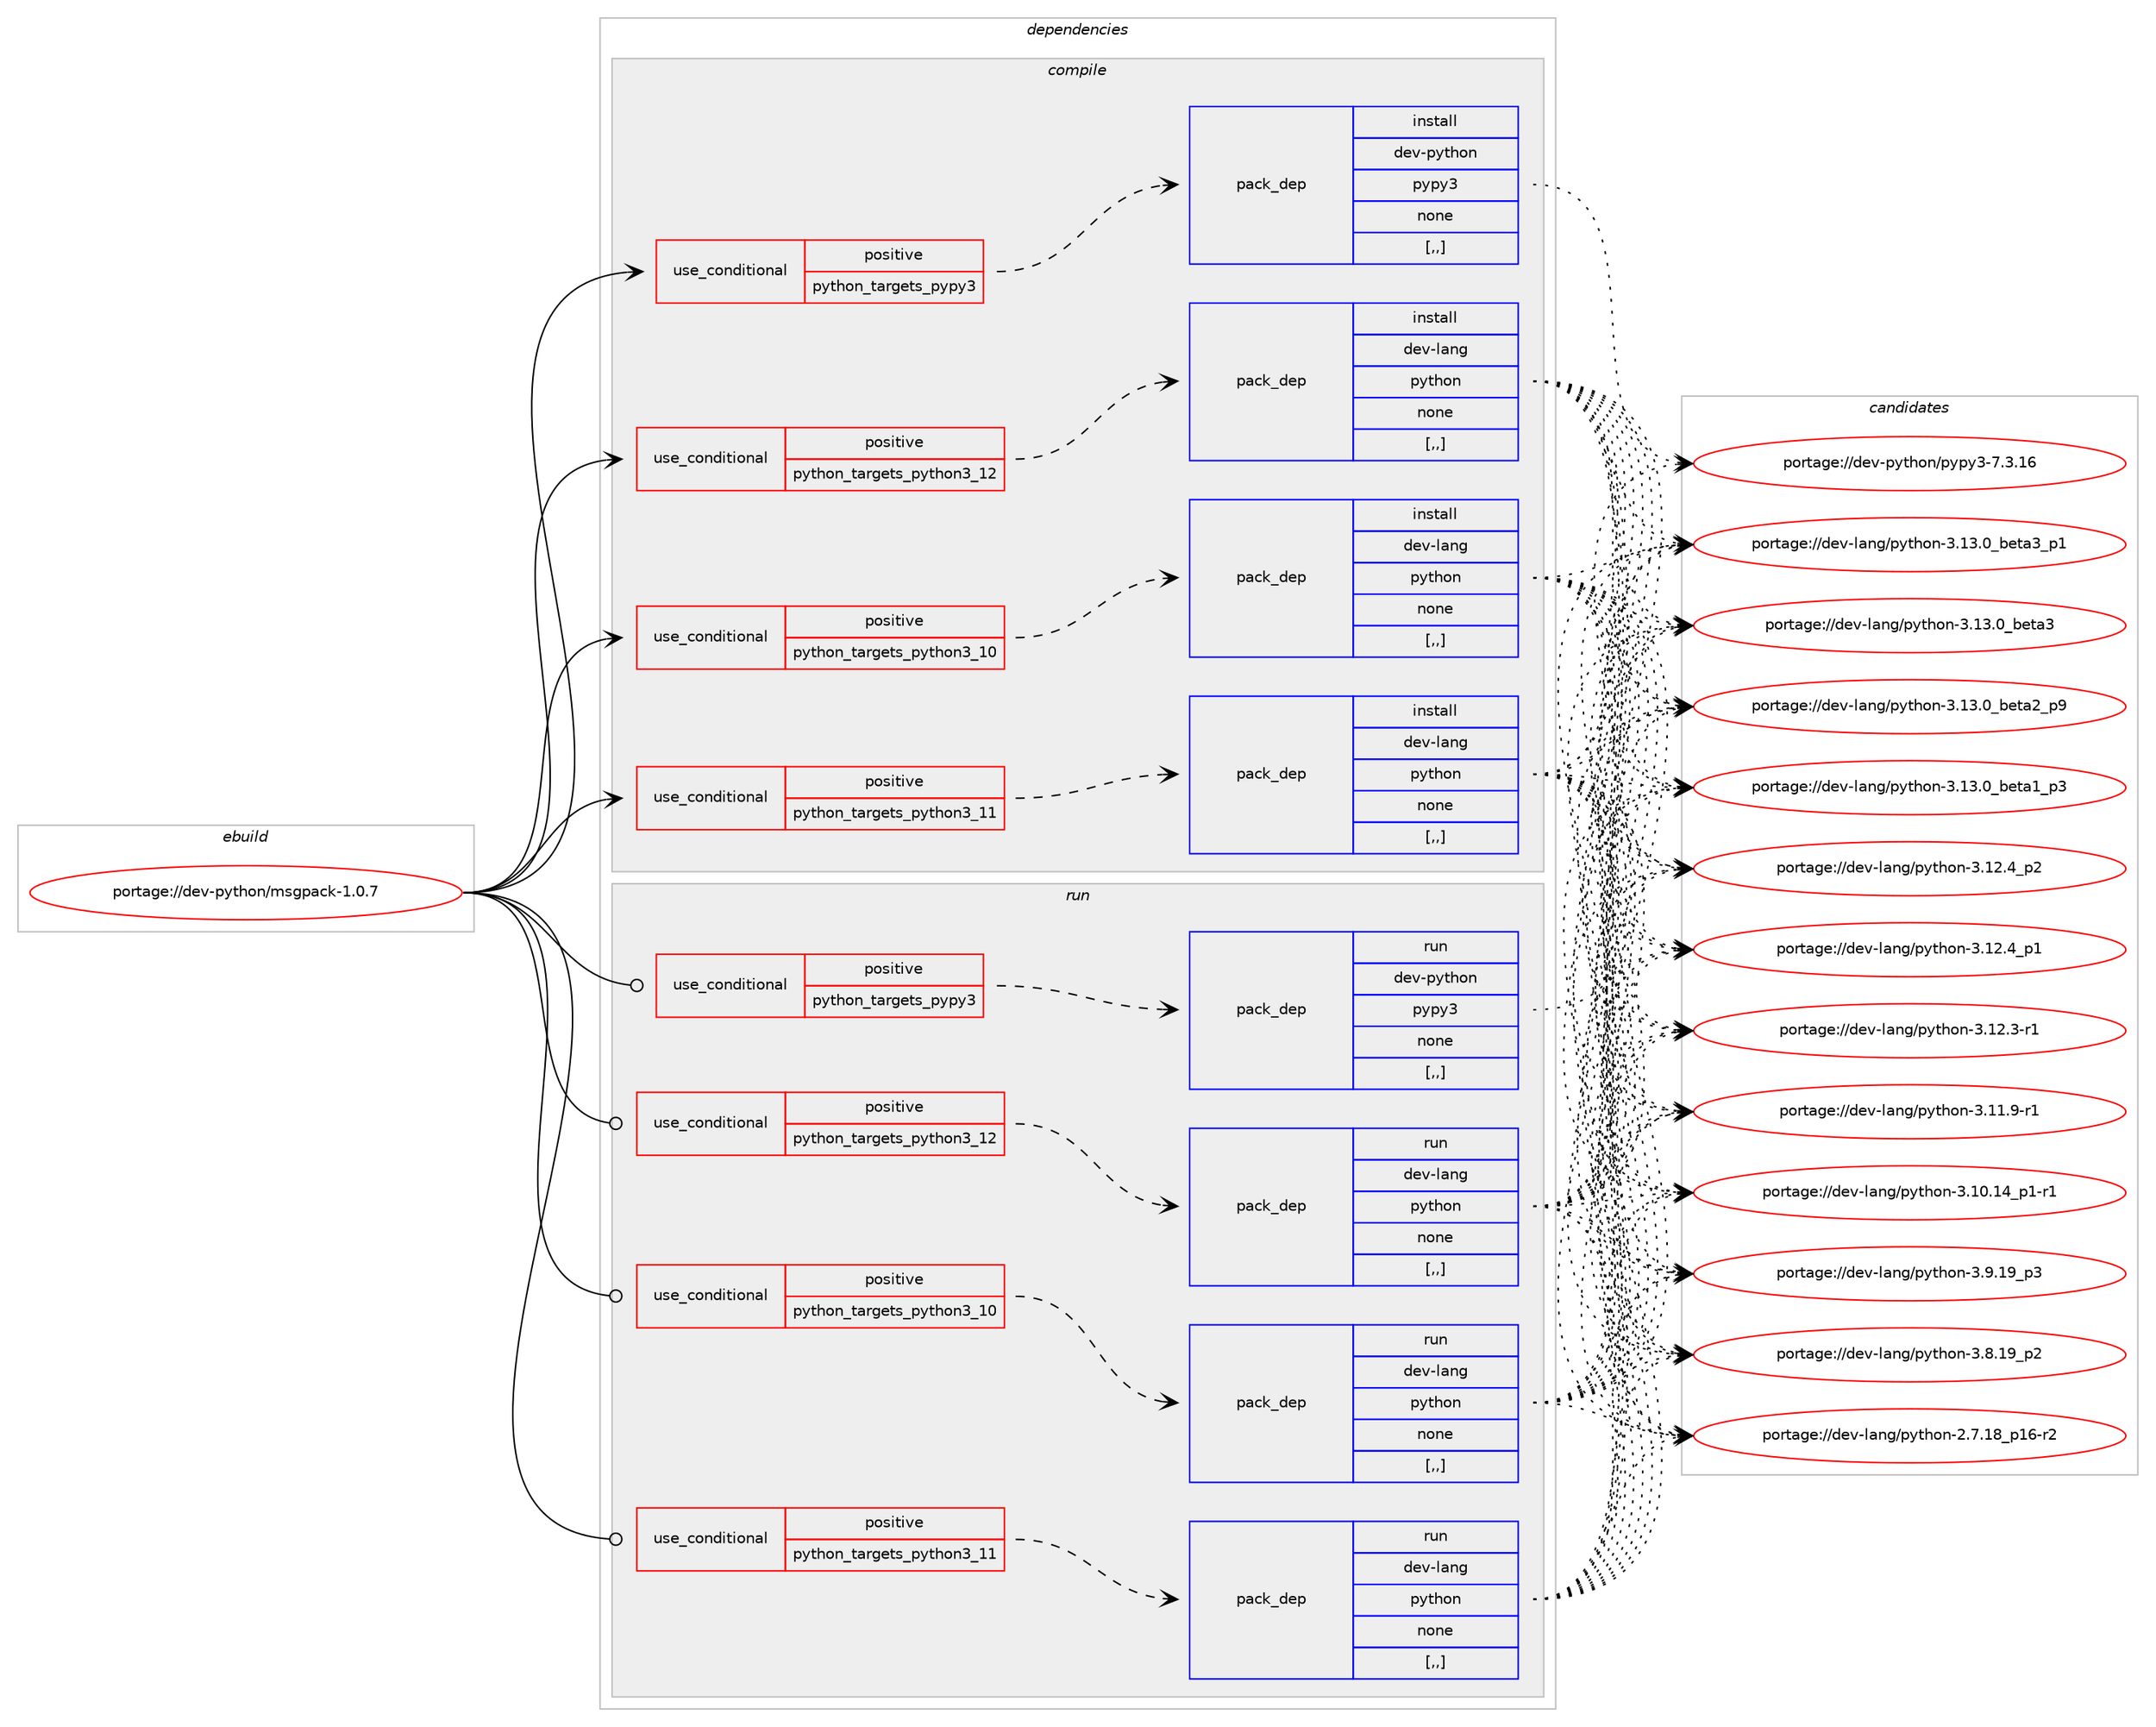 digraph prolog {

# *************
# Graph options
# *************

newrank=true;
concentrate=true;
compound=true;
graph [rankdir=LR,fontname=Helvetica,fontsize=10,ranksep=1.5];#, ranksep=2.5, nodesep=0.2];
edge  [arrowhead=vee];
node  [fontname=Helvetica,fontsize=10];

# **********
# The ebuild
# **********

subgraph cluster_leftcol {
color=gray;
label=<<i>ebuild</i>>;
id [label="portage://dev-python/msgpack-1.0.7", color=red, width=4, href="../dev-python/msgpack-1.0.7.svg"];
}

# ****************
# The dependencies
# ****************

subgraph cluster_midcol {
color=gray;
label=<<i>dependencies</i>>;
subgraph cluster_compile {
fillcolor="#eeeeee";
style=filled;
label=<<i>compile</i>>;
subgraph cond34928 {
dependency151555 [label=<<TABLE BORDER="0" CELLBORDER="1" CELLSPACING="0" CELLPADDING="4"><TR><TD ROWSPAN="3" CELLPADDING="10">use_conditional</TD></TR><TR><TD>positive</TD></TR><TR><TD>python_targets_pypy3</TD></TR></TABLE>>, shape=none, color=red];
subgraph pack115378 {
dependency151556 [label=<<TABLE BORDER="0" CELLBORDER="1" CELLSPACING="0" CELLPADDING="4" WIDTH="220"><TR><TD ROWSPAN="6" CELLPADDING="30">pack_dep</TD></TR><TR><TD WIDTH="110">install</TD></TR><TR><TD>dev-python</TD></TR><TR><TD>pypy3</TD></TR><TR><TD>none</TD></TR><TR><TD>[,,]</TD></TR></TABLE>>, shape=none, color=blue];
}
dependency151555:e -> dependency151556:w [weight=20,style="dashed",arrowhead="vee"];
}
id:e -> dependency151555:w [weight=20,style="solid",arrowhead="vee"];
subgraph cond34929 {
dependency151557 [label=<<TABLE BORDER="0" CELLBORDER="1" CELLSPACING="0" CELLPADDING="4"><TR><TD ROWSPAN="3" CELLPADDING="10">use_conditional</TD></TR><TR><TD>positive</TD></TR><TR><TD>python_targets_python3_10</TD></TR></TABLE>>, shape=none, color=red];
subgraph pack115379 {
dependency151558 [label=<<TABLE BORDER="0" CELLBORDER="1" CELLSPACING="0" CELLPADDING="4" WIDTH="220"><TR><TD ROWSPAN="6" CELLPADDING="30">pack_dep</TD></TR><TR><TD WIDTH="110">install</TD></TR><TR><TD>dev-lang</TD></TR><TR><TD>python</TD></TR><TR><TD>none</TD></TR><TR><TD>[,,]</TD></TR></TABLE>>, shape=none, color=blue];
}
dependency151557:e -> dependency151558:w [weight=20,style="dashed",arrowhead="vee"];
}
id:e -> dependency151557:w [weight=20,style="solid",arrowhead="vee"];
subgraph cond34930 {
dependency151559 [label=<<TABLE BORDER="0" CELLBORDER="1" CELLSPACING="0" CELLPADDING="4"><TR><TD ROWSPAN="3" CELLPADDING="10">use_conditional</TD></TR><TR><TD>positive</TD></TR><TR><TD>python_targets_python3_11</TD></TR></TABLE>>, shape=none, color=red];
subgraph pack115380 {
dependency151560 [label=<<TABLE BORDER="0" CELLBORDER="1" CELLSPACING="0" CELLPADDING="4" WIDTH="220"><TR><TD ROWSPAN="6" CELLPADDING="30">pack_dep</TD></TR><TR><TD WIDTH="110">install</TD></TR><TR><TD>dev-lang</TD></TR><TR><TD>python</TD></TR><TR><TD>none</TD></TR><TR><TD>[,,]</TD></TR></TABLE>>, shape=none, color=blue];
}
dependency151559:e -> dependency151560:w [weight=20,style="dashed",arrowhead="vee"];
}
id:e -> dependency151559:w [weight=20,style="solid",arrowhead="vee"];
subgraph cond34931 {
dependency151561 [label=<<TABLE BORDER="0" CELLBORDER="1" CELLSPACING="0" CELLPADDING="4"><TR><TD ROWSPAN="3" CELLPADDING="10">use_conditional</TD></TR><TR><TD>positive</TD></TR><TR><TD>python_targets_python3_12</TD></TR></TABLE>>, shape=none, color=red];
subgraph pack115381 {
dependency151562 [label=<<TABLE BORDER="0" CELLBORDER="1" CELLSPACING="0" CELLPADDING="4" WIDTH="220"><TR><TD ROWSPAN="6" CELLPADDING="30">pack_dep</TD></TR><TR><TD WIDTH="110">install</TD></TR><TR><TD>dev-lang</TD></TR><TR><TD>python</TD></TR><TR><TD>none</TD></TR><TR><TD>[,,]</TD></TR></TABLE>>, shape=none, color=blue];
}
dependency151561:e -> dependency151562:w [weight=20,style="dashed",arrowhead="vee"];
}
id:e -> dependency151561:w [weight=20,style="solid",arrowhead="vee"];
}
subgraph cluster_compileandrun {
fillcolor="#eeeeee";
style=filled;
label=<<i>compile and run</i>>;
}
subgraph cluster_run {
fillcolor="#eeeeee";
style=filled;
label=<<i>run</i>>;
subgraph cond34932 {
dependency151563 [label=<<TABLE BORDER="0" CELLBORDER="1" CELLSPACING="0" CELLPADDING="4"><TR><TD ROWSPAN="3" CELLPADDING="10">use_conditional</TD></TR><TR><TD>positive</TD></TR><TR><TD>python_targets_pypy3</TD></TR></TABLE>>, shape=none, color=red];
subgraph pack115382 {
dependency151564 [label=<<TABLE BORDER="0" CELLBORDER="1" CELLSPACING="0" CELLPADDING="4" WIDTH="220"><TR><TD ROWSPAN="6" CELLPADDING="30">pack_dep</TD></TR><TR><TD WIDTH="110">run</TD></TR><TR><TD>dev-python</TD></TR><TR><TD>pypy3</TD></TR><TR><TD>none</TD></TR><TR><TD>[,,]</TD></TR></TABLE>>, shape=none, color=blue];
}
dependency151563:e -> dependency151564:w [weight=20,style="dashed",arrowhead="vee"];
}
id:e -> dependency151563:w [weight=20,style="solid",arrowhead="odot"];
subgraph cond34933 {
dependency151565 [label=<<TABLE BORDER="0" CELLBORDER="1" CELLSPACING="0" CELLPADDING="4"><TR><TD ROWSPAN="3" CELLPADDING="10">use_conditional</TD></TR><TR><TD>positive</TD></TR><TR><TD>python_targets_python3_10</TD></TR></TABLE>>, shape=none, color=red];
subgraph pack115383 {
dependency151566 [label=<<TABLE BORDER="0" CELLBORDER="1" CELLSPACING="0" CELLPADDING="4" WIDTH="220"><TR><TD ROWSPAN="6" CELLPADDING="30">pack_dep</TD></TR><TR><TD WIDTH="110">run</TD></TR><TR><TD>dev-lang</TD></TR><TR><TD>python</TD></TR><TR><TD>none</TD></TR><TR><TD>[,,]</TD></TR></TABLE>>, shape=none, color=blue];
}
dependency151565:e -> dependency151566:w [weight=20,style="dashed",arrowhead="vee"];
}
id:e -> dependency151565:w [weight=20,style="solid",arrowhead="odot"];
subgraph cond34934 {
dependency151567 [label=<<TABLE BORDER="0" CELLBORDER="1" CELLSPACING="0" CELLPADDING="4"><TR><TD ROWSPAN="3" CELLPADDING="10">use_conditional</TD></TR><TR><TD>positive</TD></TR><TR><TD>python_targets_python3_11</TD></TR></TABLE>>, shape=none, color=red];
subgraph pack115384 {
dependency151568 [label=<<TABLE BORDER="0" CELLBORDER="1" CELLSPACING="0" CELLPADDING="4" WIDTH="220"><TR><TD ROWSPAN="6" CELLPADDING="30">pack_dep</TD></TR><TR><TD WIDTH="110">run</TD></TR><TR><TD>dev-lang</TD></TR><TR><TD>python</TD></TR><TR><TD>none</TD></TR><TR><TD>[,,]</TD></TR></TABLE>>, shape=none, color=blue];
}
dependency151567:e -> dependency151568:w [weight=20,style="dashed",arrowhead="vee"];
}
id:e -> dependency151567:w [weight=20,style="solid",arrowhead="odot"];
subgraph cond34935 {
dependency151569 [label=<<TABLE BORDER="0" CELLBORDER="1" CELLSPACING="0" CELLPADDING="4"><TR><TD ROWSPAN="3" CELLPADDING="10">use_conditional</TD></TR><TR><TD>positive</TD></TR><TR><TD>python_targets_python3_12</TD></TR></TABLE>>, shape=none, color=red];
subgraph pack115385 {
dependency151570 [label=<<TABLE BORDER="0" CELLBORDER="1" CELLSPACING="0" CELLPADDING="4" WIDTH="220"><TR><TD ROWSPAN="6" CELLPADDING="30">pack_dep</TD></TR><TR><TD WIDTH="110">run</TD></TR><TR><TD>dev-lang</TD></TR><TR><TD>python</TD></TR><TR><TD>none</TD></TR><TR><TD>[,,]</TD></TR></TABLE>>, shape=none, color=blue];
}
dependency151569:e -> dependency151570:w [weight=20,style="dashed",arrowhead="vee"];
}
id:e -> dependency151569:w [weight=20,style="solid",arrowhead="odot"];
}
}

# **************
# The candidates
# **************

subgraph cluster_choices {
rank=same;
color=gray;
label=<<i>candidates</i>>;

subgraph choice115378 {
color=black;
nodesep=1;
choice10010111845112121116104111110471121211121215145554651464954 [label="portage://dev-python/pypy3-7.3.16", color=red, width=4,href="../dev-python/pypy3-7.3.16.svg"];
dependency151556:e -> choice10010111845112121116104111110471121211121215145554651464954:w [style=dotted,weight="100"];
}
subgraph choice115379 {
color=black;
nodesep=1;
choice10010111845108971101034711212111610411111045514649514648959810111697519511249 [label="portage://dev-lang/python-3.13.0_beta3_p1", color=red, width=4,href="../dev-lang/python-3.13.0_beta3_p1.svg"];
choice1001011184510897110103471121211161041111104551464951464895981011169751 [label="portage://dev-lang/python-3.13.0_beta3", color=red, width=4,href="../dev-lang/python-3.13.0_beta3.svg"];
choice10010111845108971101034711212111610411111045514649514648959810111697509511257 [label="portage://dev-lang/python-3.13.0_beta2_p9", color=red, width=4,href="../dev-lang/python-3.13.0_beta2_p9.svg"];
choice10010111845108971101034711212111610411111045514649514648959810111697499511251 [label="portage://dev-lang/python-3.13.0_beta1_p3", color=red, width=4,href="../dev-lang/python-3.13.0_beta1_p3.svg"];
choice100101118451089711010347112121116104111110455146495046529511250 [label="portage://dev-lang/python-3.12.4_p2", color=red, width=4,href="../dev-lang/python-3.12.4_p2.svg"];
choice100101118451089711010347112121116104111110455146495046529511249 [label="portage://dev-lang/python-3.12.4_p1", color=red, width=4,href="../dev-lang/python-3.12.4_p1.svg"];
choice100101118451089711010347112121116104111110455146495046514511449 [label="portage://dev-lang/python-3.12.3-r1", color=red, width=4,href="../dev-lang/python-3.12.3-r1.svg"];
choice100101118451089711010347112121116104111110455146494946574511449 [label="portage://dev-lang/python-3.11.9-r1", color=red, width=4,href="../dev-lang/python-3.11.9-r1.svg"];
choice100101118451089711010347112121116104111110455146494846495295112494511449 [label="portage://dev-lang/python-3.10.14_p1-r1", color=red, width=4,href="../dev-lang/python-3.10.14_p1-r1.svg"];
choice100101118451089711010347112121116104111110455146574649579511251 [label="portage://dev-lang/python-3.9.19_p3", color=red, width=4,href="../dev-lang/python-3.9.19_p3.svg"];
choice100101118451089711010347112121116104111110455146564649579511250 [label="portage://dev-lang/python-3.8.19_p2", color=red, width=4,href="../dev-lang/python-3.8.19_p2.svg"];
choice100101118451089711010347112121116104111110455046554649569511249544511450 [label="portage://dev-lang/python-2.7.18_p16-r2", color=red, width=4,href="../dev-lang/python-2.7.18_p16-r2.svg"];
dependency151558:e -> choice10010111845108971101034711212111610411111045514649514648959810111697519511249:w [style=dotted,weight="100"];
dependency151558:e -> choice1001011184510897110103471121211161041111104551464951464895981011169751:w [style=dotted,weight="100"];
dependency151558:e -> choice10010111845108971101034711212111610411111045514649514648959810111697509511257:w [style=dotted,weight="100"];
dependency151558:e -> choice10010111845108971101034711212111610411111045514649514648959810111697499511251:w [style=dotted,weight="100"];
dependency151558:e -> choice100101118451089711010347112121116104111110455146495046529511250:w [style=dotted,weight="100"];
dependency151558:e -> choice100101118451089711010347112121116104111110455146495046529511249:w [style=dotted,weight="100"];
dependency151558:e -> choice100101118451089711010347112121116104111110455146495046514511449:w [style=dotted,weight="100"];
dependency151558:e -> choice100101118451089711010347112121116104111110455146494946574511449:w [style=dotted,weight="100"];
dependency151558:e -> choice100101118451089711010347112121116104111110455146494846495295112494511449:w [style=dotted,weight="100"];
dependency151558:e -> choice100101118451089711010347112121116104111110455146574649579511251:w [style=dotted,weight="100"];
dependency151558:e -> choice100101118451089711010347112121116104111110455146564649579511250:w [style=dotted,weight="100"];
dependency151558:e -> choice100101118451089711010347112121116104111110455046554649569511249544511450:w [style=dotted,weight="100"];
}
subgraph choice115380 {
color=black;
nodesep=1;
choice10010111845108971101034711212111610411111045514649514648959810111697519511249 [label="portage://dev-lang/python-3.13.0_beta3_p1", color=red, width=4,href="../dev-lang/python-3.13.0_beta3_p1.svg"];
choice1001011184510897110103471121211161041111104551464951464895981011169751 [label="portage://dev-lang/python-3.13.0_beta3", color=red, width=4,href="../dev-lang/python-3.13.0_beta3.svg"];
choice10010111845108971101034711212111610411111045514649514648959810111697509511257 [label="portage://dev-lang/python-3.13.0_beta2_p9", color=red, width=4,href="../dev-lang/python-3.13.0_beta2_p9.svg"];
choice10010111845108971101034711212111610411111045514649514648959810111697499511251 [label="portage://dev-lang/python-3.13.0_beta1_p3", color=red, width=4,href="../dev-lang/python-3.13.0_beta1_p3.svg"];
choice100101118451089711010347112121116104111110455146495046529511250 [label="portage://dev-lang/python-3.12.4_p2", color=red, width=4,href="../dev-lang/python-3.12.4_p2.svg"];
choice100101118451089711010347112121116104111110455146495046529511249 [label="portage://dev-lang/python-3.12.4_p1", color=red, width=4,href="../dev-lang/python-3.12.4_p1.svg"];
choice100101118451089711010347112121116104111110455146495046514511449 [label="portage://dev-lang/python-3.12.3-r1", color=red, width=4,href="../dev-lang/python-3.12.3-r1.svg"];
choice100101118451089711010347112121116104111110455146494946574511449 [label="portage://dev-lang/python-3.11.9-r1", color=red, width=4,href="../dev-lang/python-3.11.9-r1.svg"];
choice100101118451089711010347112121116104111110455146494846495295112494511449 [label="portage://dev-lang/python-3.10.14_p1-r1", color=red, width=4,href="../dev-lang/python-3.10.14_p1-r1.svg"];
choice100101118451089711010347112121116104111110455146574649579511251 [label="portage://dev-lang/python-3.9.19_p3", color=red, width=4,href="../dev-lang/python-3.9.19_p3.svg"];
choice100101118451089711010347112121116104111110455146564649579511250 [label="portage://dev-lang/python-3.8.19_p2", color=red, width=4,href="../dev-lang/python-3.8.19_p2.svg"];
choice100101118451089711010347112121116104111110455046554649569511249544511450 [label="portage://dev-lang/python-2.7.18_p16-r2", color=red, width=4,href="../dev-lang/python-2.7.18_p16-r2.svg"];
dependency151560:e -> choice10010111845108971101034711212111610411111045514649514648959810111697519511249:w [style=dotted,weight="100"];
dependency151560:e -> choice1001011184510897110103471121211161041111104551464951464895981011169751:w [style=dotted,weight="100"];
dependency151560:e -> choice10010111845108971101034711212111610411111045514649514648959810111697509511257:w [style=dotted,weight="100"];
dependency151560:e -> choice10010111845108971101034711212111610411111045514649514648959810111697499511251:w [style=dotted,weight="100"];
dependency151560:e -> choice100101118451089711010347112121116104111110455146495046529511250:w [style=dotted,weight="100"];
dependency151560:e -> choice100101118451089711010347112121116104111110455146495046529511249:w [style=dotted,weight="100"];
dependency151560:e -> choice100101118451089711010347112121116104111110455146495046514511449:w [style=dotted,weight="100"];
dependency151560:e -> choice100101118451089711010347112121116104111110455146494946574511449:w [style=dotted,weight="100"];
dependency151560:e -> choice100101118451089711010347112121116104111110455146494846495295112494511449:w [style=dotted,weight="100"];
dependency151560:e -> choice100101118451089711010347112121116104111110455146574649579511251:w [style=dotted,weight="100"];
dependency151560:e -> choice100101118451089711010347112121116104111110455146564649579511250:w [style=dotted,weight="100"];
dependency151560:e -> choice100101118451089711010347112121116104111110455046554649569511249544511450:w [style=dotted,weight="100"];
}
subgraph choice115381 {
color=black;
nodesep=1;
choice10010111845108971101034711212111610411111045514649514648959810111697519511249 [label="portage://dev-lang/python-3.13.0_beta3_p1", color=red, width=4,href="../dev-lang/python-3.13.0_beta3_p1.svg"];
choice1001011184510897110103471121211161041111104551464951464895981011169751 [label="portage://dev-lang/python-3.13.0_beta3", color=red, width=4,href="../dev-lang/python-3.13.0_beta3.svg"];
choice10010111845108971101034711212111610411111045514649514648959810111697509511257 [label="portage://dev-lang/python-3.13.0_beta2_p9", color=red, width=4,href="../dev-lang/python-3.13.0_beta2_p9.svg"];
choice10010111845108971101034711212111610411111045514649514648959810111697499511251 [label="portage://dev-lang/python-3.13.0_beta1_p3", color=red, width=4,href="../dev-lang/python-3.13.0_beta1_p3.svg"];
choice100101118451089711010347112121116104111110455146495046529511250 [label="portage://dev-lang/python-3.12.4_p2", color=red, width=4,href="../dev-lang/python-3.12.4_p2.svg"];
choice100101118451089711010347112121116104111110455146495046529511249 [label="portage://dev-lang/python-3.12.4_p1", color=red, width=4,href="../dev-lang/python-3.12.4_p1.svg"];
choice100101118451089711010347112121116104111110455146495046514511449 [label="portage://dev-lang/python-3.12.3-r1", color=red, width=4,href="../dev-lang/python-3.12.3-r1.svg"];
choice100101118451089711010347112121116104111110455146494946574511449 [label="portage://dev-lang/python-3.11.9-r1", color=red, width=4,href="../dev-lang/python-3.11.9-r1.svg"];
choice100101118451089711010347112121116104111110455146494846495295112494511449 [label="portage://dev-lang/python-3.10.14_p1-r1", color=red, width=4,href="../dev-lang/python-3.10.14_p1-r1.svg"];
choice100101118451089711010347112121116104111110455146574649579511251 [label="portage://dev-lang/python-3.9.19_p3", color=red, width=4,href="../dev-lang/python-3.9.19_p3.svg"];
choice100101118451089711010347112121116104111110455146564649579511250 [label="portage://dev-lang/python-3.8.19_p2", color=red, width=4,href="../dev-lang/python-3.8.19_p2.svg"];
choice100101118451089711010347112121116104111110455046554649569511249544511450 [label="portage://dev-lang/python-2.7.18_p16-r2", color=red, width=4,href="../dev-lang/python-2.7.18_p16-r2.svg"];
dependency151562:e -> choice10010111845108971101034711212111610411111045514649514648959810111697519511249:w [style=dotted,weight="100"];
dependency151562:e -> choice1001011184510897110103471121211161041111104551464951464895981011169751:w [style=dotted,weight="100"];
dependency151562:e -> choice10010111845108971101034711212111610411111045514649514648959810111697509511257:w [style=dotted,weight="100"];
dependency151562:e -> choice10010111845108971101034711212111610411111045514649514648959810111697499511251:w [style=dotted,weight="100"];
dependency151562:e -> choice100101118451089711010347112121116104111110455146495046529511250:w [style=dotted,weight="100"];
dependency151562:e -> choice100101118451089711010347112121116104111110455146495046529511249:w [style=dotted,weight="100"];
dependency151562:e -> choice100101118451089711010347112121116104111110455146495046514511449:w [style=dotted,weight="100"];
dependency151562:e -> choice100101118451089711010347112121116104111110455146494946574511449:w [style=dotted,weight="100"];
dependency151562:e -> choice100101118451089711010347112121116104111110455146494846495295112494511449:w [style=dotted,weight="100"];
dependency151562:e -> choice100101118451089711010347112121116104111110455146574649579511251:w [style=dotted,weight="100"];
dependency151562:e -> choice100101118451089711010347112121116104111110455146564649579511250:w [style=dotted,weight="100"];
dependency151562:e -> choice100101118451089711010347112121116104111110455046554649569511249544511450:w [style=dotted,weight="100"];
}
subgraph choice115382 {
color=black;
nodesep=1;
choice10010111845112121116104111110471121211121215145554651464954 [label="portage://dev-python/pypy3-7.3.16", color=red, width=4,href="../dev-python/pypy3-7.3.16.svg"];
dependency151564:e -> choice10010111845112121116104111110471121211121215145554651464954:w [style=dotted,weight="100"];
}
subgraph choice115383 {
color=black;
nodesep=1;
choice10010111845108971101034711212111610411111045514649514648959810111697519511249 [label="portage://dev-lang/python-3.13.0_beta3_p1", color=red, width=4,href="../dev-lang/python-3.13.0_beta3_p1.svg"];
choice1001011184510897110103471121211161041111104551464951464895981011169751 [label="portage://dev-lang/python-3.13.0_beta3", color=red, width=4,href="../dev-lang/python-3.13.0_beta3.svg"];
choice10010111845108971101034711212111610411111045514649514648959810111697509511257 [label="portage://dev-lang/python-3.13.0_beta2_p9", color=red, width=4,href="../dev-lang/python-3.13.0_beta2_p9.svg"];
choice10010111845108971101034711212111610411111045514649514648959810111697499511251 [label="portage://dev-lang/python-3.13.0_beta1_p3", color=red, width=4,href="../dev-lang/python-3.13.0_beta1_p3.svg"];
choice100101118451089711010347112121116104111110455146495046529511250 [label="portage://dev-lang/python-3.12.4_p2", color=red, width=4,href="../dev-lang/python-3.12.4_p2.svg"];
choice100101118451089711010347112121116104111110455146495046529511249 [label="portage://dev-lang/python-3.12.4_p1", color=red, width=4,href="../dev-lang/python-3.12.4_p1.svg"];
choice100101118451089711010347112121116104111110455146495046514511449 [label="portage://dev-lang/python-3.12.3-r1", color=red, width=4,href="../dev-lang/python-3.12.3-r1.svg"];
choice100101118451089711010347112121116104111110455146494946574511449 [label="portage://dev-lang/python-3.11.9-r1", color=red, width=4,href="../dev-lang/python-3.11.9-r1.svg"];
choice100101118451089711010347112121116104111110455146494846495295112494511449 [label="portage://dev-lang/python-3.10.14_p1-r1", color=red, width=4,href="../dev-lang/python-3.10.14_p1-r1.svg"];
choice100101118451089711010347112121116104111110455146574649579511251 [label="portage://dev-lang/python-3.9.19_p3", color=red, width=4,href="../dev-lang/python-3.9.19_p3.svg"];
choice100101118451089711010347112121116104111110455146564649579511250 [label="portage://dev-lang/python-3.8.19_p2", color=red, width=4,href="../dev-lang/python-3.8.19_p2.svg"];
choice100101118451089711010347112121116104111110455046554649569511249544511450 [label="portage://dev-lang/python-2.7.18_p16-r2", color=red, width=4,href="../dev-lang/python-2.7.18_p16-r2.svg"];
dependency151566:e -> choice10010111845108971101034711212111610411111045514649514648959810111697519511249:w [style=dotted,weight="100"];
dependency151566:e -> choice1001011184510897110103471121211161041111104551464951464895981011169751:w [style=dotted,weight="100"];
dependency151566:e -> choice10010111845108971101034711212111610411111045514649514648959810111697509511257:w [style=dotted,weight="100"];
dependency151566:e -> choice10010111845108971101034711212111610411111045514649514648959810111697499511251:w [style=dotted,weight="100"];
dependency151566:e -> choice100101118451089711010347112121116104111110455146495046529511250:w [style=dotted,weight="100"];
dependency151566:e -> choice100101118451089711010347112121116104111110455146495046529511249:w [style=dotted,weight="100"];
dependency151566:e -> choice100101118451089711010347112121116104111110455146495046514511449:w [style=dotted,weight="100"];
dependency151566:e -> choice100101118451089711010347112121116104111110455146494946574511449:w [style=dotted,weight="100"];
dependency151566:e -> choice100101118451089711010347112121116104111110455146494846495295112494511449:w [style=dotted,weight="100"];
dependency151566:e -> choice100101118451089711010347112121116104111110455146574649579511251:w [style=dotted,weight="100"];
dependency151566:e -> choice100101118451089711010347112121116104111110455146564649579511250:w [style=dotted,weight="100"];
dependency151566:e -> choice100101118451089711010347112121116104111110455046554649569511249544511450:w [style=dotted,weight="100"];
}
subgraph choice115384 {
color=black;
nodesep=1;
choice10010111845108971101034711212111610411111045514649514648959810111697519511249 [label="portage://dev-lang/python-3.13.0_beta3_p1", color=red, width=4,href="../dev-lang/python-3.13.0_beta3_p1.svg"];
choice1001011184510897110103471121211161041111104551464951464895981011169751 [label="portage://dev-lang/python-3.13.0_beta3", color=red, width=4,href="../dev-lang/python-3.13.0_beta3.svg"];
choice10010111845108971101034711212111610411111045514649514648959810111697509511257 [label="portage://dev-lang/python-3.13.0_beta2_p9", color=red, width=4,href="../dev-lang/python-3.13.0_beta2_p9.svg"];
choice10010111845108971101034711212111610411111045514649514648959810111697499511251 [label="portage://dev-lang/python-3.13.0_beta1_p3", color=red, width=4,href="../dev-lang/python-3.13.0_beta1_p3.svg"];
choice100101118451089711010347112121116104111110455146495046529511250 [label="portage://dev-lang/python-3.12.4_p2", color=red, width=4,href="../dev-lang/python-3.12.4_p2.svg"];
choice100101118451089711010347112121116104111110455146495046529511249 [label="portage://dev-lang/python-3.12.4_p1", color=red, width=4,href="../dev-lang/python-3.12.4_p1.svg"];
choice100101118451089711010347112121116104111110455146495046514511449 [label="portage://dev-lang/python-3.12.3-r1", color=red, width=4,href="../dev-lang/python-3.12.3-r1.svg"];
choice100101118451089711010347112121116104111110455146494946574511449 [label="portage://dev-lang/python-3.11.9-r1", color=red, width=4,href="../dev-lang/python-3.11.9-r1.svg"];
choice100101118451089711010347112121116104111110455146494846495295112494511449 [label="portage://dev-lang/python-3.10.14_p1-r1", color=red, width=4,href="../dev-lang/python-3.10.14_p1-r1.svg"];
choice100101118451089711010347112121116104111110455146574649579511251 [label="portage://dev-lang/python-3.9.19_p3", color=red, width=4,href="../dev-lang/python-3.9.19_p3.svg"];
choice100101118451089711010347112121116104111110455146564649579511250 [label="portage://dev-lang/python-3.8.19_p2", color=red, width=4,href="../dev-lang/python-3.8.19_p2.svg"];
choice100101118451089711010347112121116104111110455046554649569511249544511450 [label="portage://dev-lang/python-2.7.18_p16-r2", color=red, width=4,href="../dev-lang/python-2.7.18_p16-r2.svg"];
dependency151568:e -> choice10010111845108971101034711212111610411111045514649514648959810111697519511249:w [style=dotted,weight="100"];
dependency151568:e -> choice1001011184510897110103471121211161041111104551464951464895981011169751:w [style=dotted,weight="100"];
dependency151568:e -> choice10010111845108971101034711212111610411111045514649514648959810111697509511257:w [style=dotted,weight="100"];
dependency151568:e -> choice10010111845108971101034711212111610411111045514649514648959810111697499511251:w [style=dotted,weight="100"];
dependency151568:e -> choice100101118451089711010347112121116104111110455146495046529511250:w [style=dotted,weight="100"];
dependency151568:e -> choice100101118451089711010347112121116104111110455146495046529511249:w [style=dotted,weight="100"];
dependency151568:e -> choice100101118451089711010347112121116104111110455146495046514511449:w [style=dotted,weight="100"];
dependency151568:e -> choice100101118451089711010347112121116104111110455146494946574511449:w [style=dotted,weight="100"];
dependency151568:e -> choice100101118451089711010347112121116104111110455146494846495295112494511449:w [style=dotted,weight="100"];
dependency151568:e -> choice100101118451089711010347112121116104111110455146574649579511251:w [style=dotted,weight="100"];
dependency151568:e -> choice100101118451089711010347112121116104111110455146564649579511250:w [style=dotted,weight="100"];
dependency151568:e -> choice100101118451089711010347112121116104111110455046554649569511249544511450:w [style=dotted,weight="100"];
}
subgraph choice115385 {
color=black;
nodesep=1;
choice10010111845108971101034711212111610411111045514649514648959810111697519511249 [label="portage://dev-lang/python-3.13.0_beta3_p1", color=red, width=4,href="../dev-lang/python-3.13.0_beta3_p1.svg"];
choice1001011184510897110103471121211161041111104551464951464895981011169751 [label="portage://dev-lang/python-3.13.0_beta3", color=red, width=4,href="../dev-lang/python-3.13.0_beta3.svg"];
choice10010111845108971101034711212111610411111045514649514648959810111697509511257 [label="portage://dev-lang/python-3.13.0_beta2_p9", color=red, width=4,href="../dev-lang/python-3.13.0_beta2_p9.svg"];
choice10010111845108971101034711212111610411111045514649514648959810111697499511251 [label="portage://dev-lang/python-3.13.0_beta1_p3", color=red, width=4,href="../dev-lang/python-3.13.0_beta1_p3.svg"];
choice100101118451089711010347112121116104111110455146495046529511250 [label="portage://dev-lang/python-3.12.4_p2", color=red, width=4,href="../dev-lang/python-3.12.4_p2.svg"];
choice100101118451089711010347112121116104111110455146495046529511249 [label="portage://dev-lang/python-3.12.4_p1", color=red, width=4,href="../dev-lang/python-3.12.4_p1.svg"];
choice100101118451089711010347112121116104111110455146495046514511449 [label="portage://dev-lang/python-3.12.3-r1", color=red, width=4,href="../dev-lang/python-3.12.3-r1.svg"];
choice100101118451089711010347112121116104111110455146494946574511449 [label="portage://dev-lang/python-3.11.9-r1", color=red, width=4,href="../dev-lang/python-3.11.9-r1.svg"];
choice100101118451089711010347112121116104111110455146494846495295112494511449 [label="portage://dev-lang/python-3.10.14_p1-r1", color=red, width=4,href="../dev-lang/python-3.10.14_p1-r1.svg"];
choice100101118451089711010347112121116104111110455146574649579511251 [label="portage://dev-lang/python-3.9.19_p3", color=red, width=4,href="../dev-lang/python-3.9.19_p3.svg"];
choice100101118451089711010347112121116104111110455146564649579511250 [label="portage://dev-lang/python-3.8.19_p2", color=red, width=4,href="../dev-lang/python-3.8.19_p2.svg"];
choice100101118451089711010347112121116104111110455046554649569511249544511450 [label="portage://dev-lang/python-2.7.18_p16-r2", color=red, width=4,href="../dev-lang/python-2.7.18_p16-r2.svg"];
dependency151570:e -> choice10010111845108971101034711212111610411111045514649514648959810111697519511249:w [style=dotted,weight="100"];
dependency151570:e -> choice1001011184510897110103471121211161041111104551464951464895981011169751:w [style=dotted,weight="100"];
dependency151570:e -> choice10010111845108971101034711212111610411111045514649514648959810111697509511257:w [style=dotted,weight="100"];
dependency151570:e -> choice10010111845108971101034711212111610411111045514649514648959810111697499511251:w [style=dotted,weight="100"];
dependency151570:e -> choice100101118451089711010347112121116104111110455146495046529511250:w [style=dotted,weight="100"];
dependency151570:e -> choice100101118451089711010347112121116104111110455146495046529511249:w [style=dotted,weight="100"];
dependency151570:e -> choice100101118451089711010347112121116104111110455146495046514511449:w [style=dotted,weight="100"];
dependency151570:e -> choice100101118451089711010347112121116104111110455146494946574511449:w [style=dotted,weight="100"];
dependency151570:e -> choice100101118451089711010347112121116104111110455146494846495295112494511449:w [style=dotted,weight="100"];
dependency151570:e -> choice100101118451089711010347112121116104111110455146574649579511251:w [style=dotted,weight="100"];
dependency151570:e -> choice100101118451089711010347112121116104111110455146564649579511250:w [style=dotted,weight="100"];
dependency151570:e -> choice100101118451089711010347112121116104111110455046554649569511249544511450:w [style=dotted,weight="100"];
}
}

}
